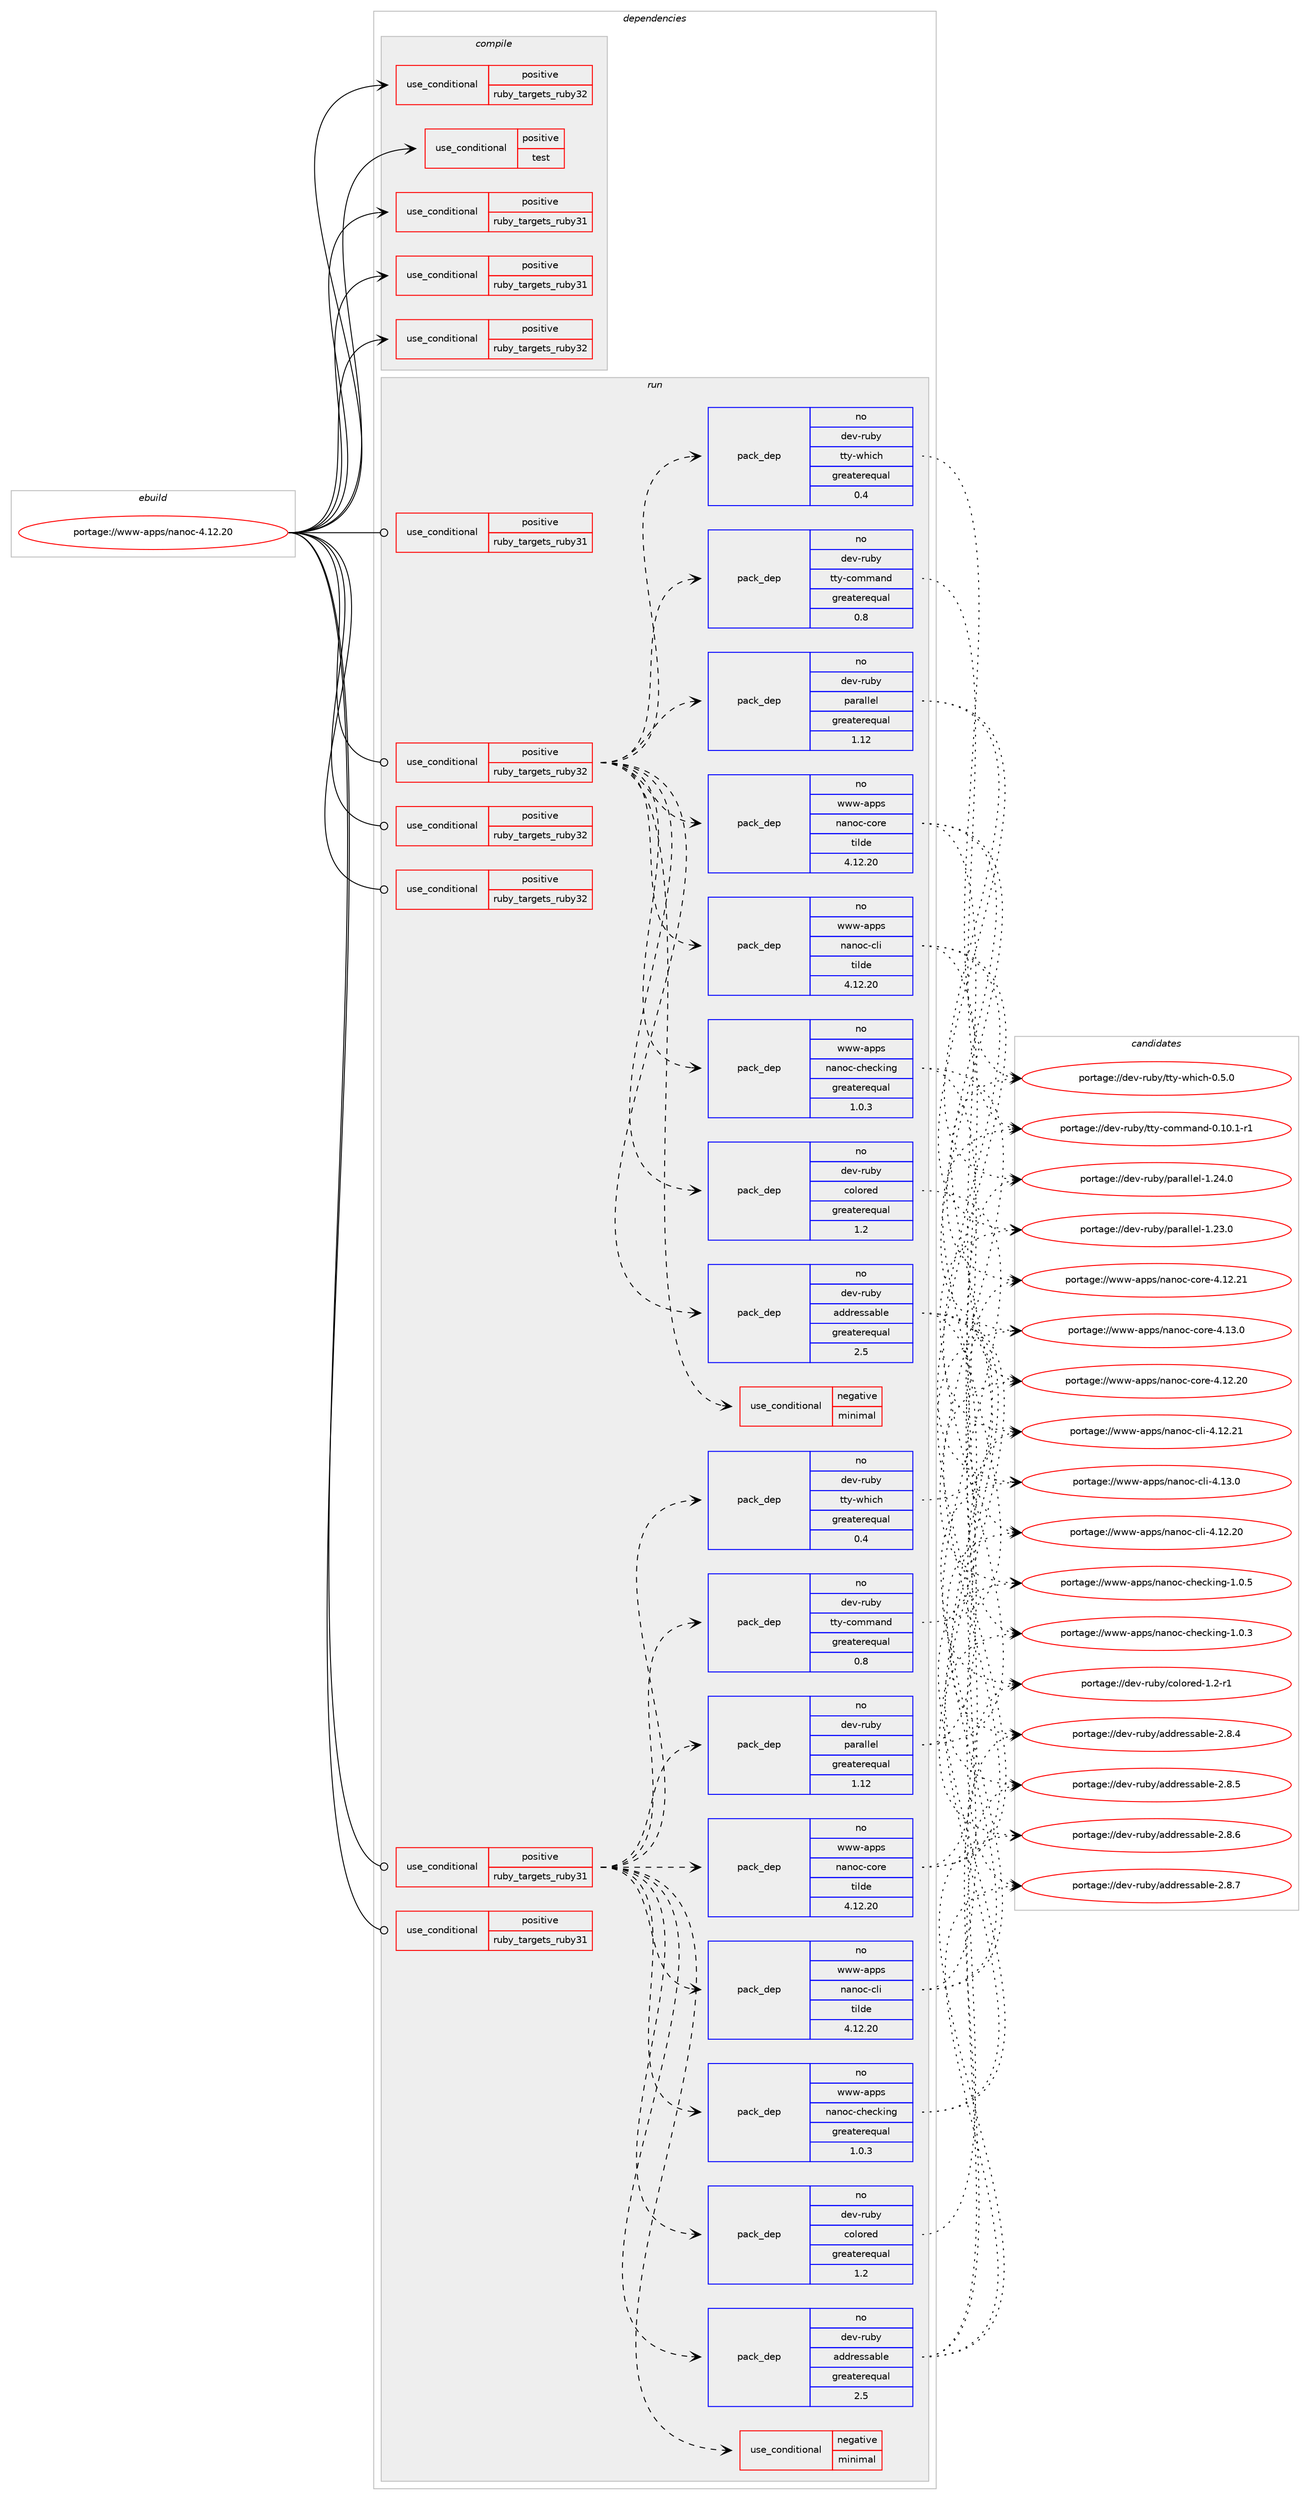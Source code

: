 digraph prolog {

# *************
# Graph options
# *************

newrank=true;
concentrate=true;
compound=true;
graph [rankdir=LR,fontname=Helvetica,fontsize=10,ranksep=1.5];#, ranksep=2.5, nodesep=0.2];
edge  [arrowhead=vee];
node  [fontname=Helvetica,fontsize=10];

# **********
# The ebuild
# **********

subgraph cluster_leftcol {
color=gray;
rank=same;
label=<<i>ebuild</i>>;
id [label="portage://www-apps/nanoc-4.12.20", color=red, width=4, href="../www-apps/nanoc-4.12.20.svg"];
}

# ****************
# The dependencies
# ****************

subgraph cluster_midcol {
color=gray;
label=<<i>dependencies</i>>;
subgraph cluster_compile {
fillcolor="#eeeeee";
style=filled;
label=<<i>compile</i>>;
subgraph cond116215 {
dependency224050 [label=<<TABLE BORDER="0" CELLBORDER="1" CELLSPACING="0" CELLPADDING="4"><TR><TD ROWSPAN="3" CELLPADDING="10">use_conditional</TD></TR><TR><TD>positive</TD></TR><TR><TD>ruby_targets_ruby31</TD></TR></TABLE>>, shape=none, color=red];
# *** BEGIN UNKNOWN DEPENDENCY TYPE (TODO) ***
# dependency224050 -> package_dependency(portage://www-apps/nanoc-4.12.20,install,no,dev-lang,ruby,none,[,,],[slot(3.1)],[])
# *** END UNKNOWN DEPENDENCY TYPE (TODO) ***

}
id:e -> dependency224050:w [weight=20,style="solid",arrowhead="vee"];
subgraph cond116216 {
dependency224051 [label=<<TABLE BORDER="0" CELLBORDER="1" CELLSPACING="0" CELLPADDING="4"><TR><TD ROWSPAN="3" CELLPADDING="10">use_conditional</TD></TR><TR><TD>positive</TD></TR><TR><TD>ruby_targets_ruby31</TD></TR></TABLE>>, shape=none, color=red];
# *** BEGIN UNKNOWN DEPENDENCY TYPE (TODO) ***
# dependency224051 -> package_dependency(portage://www-apps/nanoc-4.12.20,install,no,virtual,rubygems,none,[,,],[],[use(enable(ruby_targets_ruby31),negative)])
# *** END UNKNOWN DEPENDENCY TYPE (TODO) ***

}
id:e -> dependency224051:w [weight=20,style="solid",arrowhead="vee"];
subgraph cond116217 {
dependency224052 [label=<<TABLE BORDER="0" CELLBORDER="1" CELLSPACING="0" CELLPADDING="4"><TR><TD ROWSPAN="3" CELLPADDING="10">use_conditional</TD></TR><TR><TD>positive</TD></TR><TR><TD>ruby_targets_ruby32</TD></TR></TABLE>>, shape=none, color=red];
# *** BEGIN UNKNOWN DEPENDENCY TYPE (TODO) ***
# dependency224052 -> package_dependency(portage://www-apps/nanoc-4.12.20,install,no,dev-lang,ruby,none,[,,],[slot(3.2)],[])
# *** END UNKNOWN DEPENDENCY TYPE (TODO) ***

}
id:e -> dependency224052:w [weight=20,style="solid",arrowhead="vee"];
subgraph cond116218 {
dependency224053 [label=<<TABLE BORDER="0" CELLBORDER="1" CELLSPACING="0" CELLPADDING="4"><TR><TD ROWSPAN="3" CELLPADDING="10">use_conditional</TD></TR><TR><TD>positive</TD></TR><TR><TD>ruby_targets_ruby32</TD></TR></TABLE>>, shape=none, color=red];
# *** BEGIN UNKNOWN DEPENDENCY TYPE (TODO) ***
# dependency224053 -> package_dependency(portage://www-apps/nanoc-4.12.20,install,no,virtual,rubygems,none,[,,],[],[use(enable(ruby_targets_ruby32),negative)])
# *** END UNKNOWN DEPENDENCY TYPE (TODO) ***

}
id:e -> dependency224053:w [weight=20,style="solid",arrowhead="vee"];
subgraph cond116219 {
dependency224054 [label=<<TABLE BORDER="0" CELLBORDER="1" CELLSPACING="0" CELLPADDING="4"><TR><TD ROWSPAN="3" CELLPADDING="10">use_conditional</TD></TR><TR><TD>positive</TD></TR><TR><TD>test</TD></TR></TABLE>>, shape=none, color=red];
# *** BEGIN UNKNOWN DEPENDENCY TYPE (TODO) ***
# dependency224054 -> package_dependency(portage://www-apps/nanoc-4.12.20,install,no,app-text,asciidoc,none,[,,],[],[])
# *** END UNKNOWN DEPENDENCY TYPE (TODO) ***

# *** BEGIN UNKNOWN DEPENDENCY TYPE (TODO) ***
# dependency224054 -> package_dependency(portage://www-apps/nanoc-4.12.20,install,no,app-text,highlight,none,[,,],[],[])
# *** END UNKNOWN DEPENDENCY TYPE (TODO) ***

}
id:e -> dependency224054:w [weight=20,style="solid",arrowhead="vee"];
}
subgraph cluster_compileandrun {
fillcolor="#eeeeee";
style=filled;
label=<<i>compile and run</i>>;
}
subgraph cluster_run {
fillcolor="#eeeeee";
style=filled;
label=<<i>run</i>>;
subgraph cond116220 {
dependency224055 [label=<<TABLE BORDER="0" CELLBORDER="1" CELLSPACING="0" CELLPADDING="4"><TR><TD ROWSPAN="3" CELLPADDING="10">use_conditional</TD></TR><TR><TD>positive</TD></TR><TR><TD>ruby_targets_ruby31</TD></TR></TABLE>>, shape=none, color=red];
subgraph cond116221 {
dependency224056 [label=<<TABLE BORDER="0" CELLBORDER="1" CELLSPACING="0" CELLPADDING="4"><TR><TD ROWSPAN="3" CELLPADDING="10">use_conditional</TD></TR><TR><TD>negative</TD></TR><TR><TD>minimal</TD></TR></TABLE>>, shape=none, color=red];
# *** BEGIN UNKNOWN DEPENDENCY TYPE (TODO) ***
# dependency224056 -> package_dependency(portage://www-apps/nanoc-4.12.20,run,no,dev-ruby,mime-types,none,[,,],any_different_slot,[use(enable(ruby_targets_ruby31),negative)])
# *** END UNKNOWN DEPENDENCY TYPE (TODO) ***

# *** BEGIN UNKNOWN DEPENDENCY TYPE (TODO) ***
# dependency224056 -> package_dependency(portage://www-apps/nanoc-4.12.20,run,no,dev-ruby,rack,none,[,,],any_different_slot,[use(enable(ruby_targets_ruby31),negative)])
# *** END UNKNOWN DEPENDENCY TYPE (TODO) ***

# *** BEGIN UNKNOWN DEPENDENCY TYPE (TODO) ***
# dependency224056 -> package_dependency(portage://www-apps/nanoc-4.12.20,run,no,www-servers,adsf,none,[,,],[],[use(enable(ruby_targets_ruby31),negative)])
# *** END UNKNOWN DEPENDENCY TYPE (TODO) ***

}
dependency224055:e -> dependency224056:w [weight=20,style="dashed",arrowhead="vee"];
subgraph pack104622 {
dependency224057 [label=<<TABLE BORDER="0" CELLBORDER="1" CELLSPACING="0" CELLPADDING="4" WIDTH="220"><TR><TD ROWSPAN="6" CELLPADDING="30">pack_dep</TD></TR><TR><TD WIDTH="110">no</TD></TR><TR><TD>dev-ruby</TD></TR><TR><TD>addressable</TD></TR><TR><TD>greaterequal</TD></TR><TR><TD>2.5</TD></TR></TABLE>>, shape=none, color=blue];
}
dependency224055:e -> dependency224057:w [weight=20,style="dashed",arrowhead="vee"];
subgraph pack104623 {
dependency224058 [label=<<TABLE BORDER="0" CELLBORDER="1" CELLSPACING="0" CELLPADDING="4" WIDTH="220"><TR><TD ROWSPAN="6" CELLPADDING="30">pack_dep</TD></TR><TR><TD WIDTH="110">no</TD></TR><TR><TD>dev-ruby</TD></TR><TR><TD>colored</TD></TR><TR><TD>greaterequal</TD></TR><TR><TD>1.2</TD></TR></TABLE>>, shape=none, color=blue];
}
dependency224055:e -> dependency224058:w [weight=20,style="dashed",arrowhead="vee"];
subgraph pack104624 {
dependency224059 [label=<<TABLE BORDER="0" CELLBORDER="1" CELLSPACING="0" CELLPADDING="4" WIDTH="220"><TR><TD ROWSPAN="6" CELLPADDING="30">pack_dep</TD></TR><TR><TD WIDTH="110">no</TD></TR><TR><TD>www-apps</TD></TR><TR><TD>nanoc-checking</TD></TR><TR><TD>greaterequal</TD></TR><TR><TD>1.0.3</TD></TR></TABLE>>, shape=none, color=blue];
}
dependency224055:e -> dependency224059:w [weight=20,style="dashed",arrowhead="vee"];
subgraph pack104625 {
dependency224060 [label=<<TABLE BORDER="0" CELLBORDER="1" CELLSPACING="0" CELLPADDING="4" WIDTH="220"><TR><TD ROWSPAN="6" CELLPADDING="30">pack_dep</TD></TR><TR><TD WIDTH="110">no</TD></TR><TR><TD>www-apps</TD></TR><TR><TD>nanoc-cli</TD></TR><TR><TD>tilde</TD></TR><TR><TD>4.12.20</TD></TR></TABLE>>, shape=none, color=blue];
}
dependency224055:e -> dependency224060:w [weight=20,style="dashed",arrowhead="vee"];
subgraph pack104626 {
dependency224061 [label=<<TABLE BORDER="0" CELLBORDER="1" CELLSPACING="0" CELLPADDING="4" WIDTH="220"><TR><TD ROWSPAN="6" CELLPADDING="30">pack_dep</TD></TR><TR><TD WIDTH="110">no</TD></TR><TR><TD>www-apps</TD></TR><TR><TD>nanoc-core</TD></TR><TR><TD>tilde</TD></TR><TR><TD>4.12.20</TD></TR></TABLE>>, shape=none, color=blue];
}
dependency224055:e -> dependency224061:w [weight=20,style="dashed",arrowhead="vee"];
# *** BEGIN UNKNOWN DEPENDENCY TYPE (TODO) ***
# dependency224055 -> package_dependency(portage://www-apps/nanoc-4.12.20,run,no,www-apps,nanoc-deploying,none,[,,],[slot(1)],[use(enable(ruby_targets_ruby31),negative)])
# *** END UNKNOWN DEPENDENCY TYPE (TODO) ***

subgraph pack104627 {
dependency224062 [label=<<TABLE BORDER="0" CELLBORDER="1" CELLSPACING="0" CELLPADDING="4" WIDTH="220"><TR><TD ROWSPAN="6" CELLPADDING="30">pack_dep</TD></TR><TR><TD WIDTH="110">no</TD></TR><TR><TD>dev-ruby</TD></TR><TR><TD>parallel</TD></TR><TR><TD>greaterequal</TD></TR><TR><TD>1.12</TD></TR></TABLE>>, shape=none, color=blue];
}
dependency224055:e -> dependency224062:w [weight=20,style="dashed",arrowhead="vee"];
subgraph pack104628 {
dependency224063 [label=<<TABLE BORDER="0" CELLBORDER="1" CELLSPACING="0" CELLPADDING="4" WIDTH="220"><TR><TD ROWSPAN="6" CELLPADDING="30">pack_dep</TD></TR><TR><TD WIDTH="110">no</TD></TR><TR><TD>dev-ruby</TD></TR><TR><TD>tty-command</TD></TR><TR><TD>greaterequal</TD></TR><TR><TD>0.8</TD></TR></TABLE>>, shape=none, color=blue];
}
dependency224055:e -> dependency224063:w [weight=20,style="dashed",arrowhead="vee"];
subgraph pack104629 {
dependency224064 [label=<<TABLE BORDER="0" CELLBORDER="1" CELLSPACING="0" CELLPADDING="4" WIDTH="220"><TR><TD ROWSPAN="6" CELLPADDING="30">pack_dep</TD></TR><TR><TD WIDTH="110">no</TD></TR><TR><TD>dev-ruby</TD></TR><TR><TD>tty-which</TD></TR><TR><TD>greaterequal</TD></TR><TR><TD>0.4</TD></TR></TABLE>>, shape=none, color=blue];
}
dependency224055:e -> dependency224064:w [weight=20,style="dashed",arrowhead="vee"];
}
id:e -> dependency224055:w [weight=20,style="solid",arrowhead="odot"];
subgraph cond116222 {
dependency224065 [label=<<TABLE BORDER="0" CELLBORDER="1" CELLSPACING="0" CELLPADDING="4"><TR><TD ROWSPAN="3" CELLPADDING="10">use_conditional</TD></TR><TR><TD>positive</TD></TR><TR><TD>ruby_targets_ruby31</TD></TR></TABLE>>, shape=none, color=red];
# *** BEGIN UNKNOWN DEPENDENCY TYPE (TODO) ***
# dependency224065 -> package_dependency(portage://www-apps/nanoc-4.12.20,run,no,dev-lang,ruby,none,[,,],[slot(3.1)],[])
# *** END UNKNOWN DEPENDENCY TYPE (TODO) ***

}
id:e -> dependency224065:w [weight=20,style="solid",arrowhead="odot"];
subgraph cond116223 {
dependency224066 [label=<<TABLE BORDER="0" CELLBORDER="1" CELLSPACING="0" CELLPADDING="4"><TR><TD ROWSPAN="3" CELLPADDING="10">use_conditional</TD></TR><TR><TD>positive</TD></TR><TR><TD>ruby_targets_ruby31</TD></TR></TABLE>>, shape=none, color=red];
# *** BEGIN UNKNOWN DEPENDENCY TYPE (TODO) ***
# dependency224066 -> package_dependency(portage://www-apps/nanoc-4.12.20,run,no,virtual,rubygems,none,[,,],[],[use(enable(ruby_targets_ruby31),negative)])
# *** END UNKNOWN DEPENDENCY TYPE (TODO) ***

}
id:e -> dependency224066:w [weight=20,style="solid",arrowhead="odot"];
subgraph cond116224 {
dependency224067 [label=<<TABLE BORDER="0" CELLBORDER="1" CELLSPACING="0" CELLPADDING="4"><TR><TD ROWSPAN="3" CELLPADDING="10">use_conditional</TD></TR><TR><TD>positive</TD></TR><TR><TD>ruby_targets_ruby32</TD></TR></TABLE>>, shape=none, color=red];
subgraph cond116225 {
dependency224068 [label=<<TABLE BORDER="0" CELLBORDER="1" CELLSPACING="0" CELLPADDING="4"><TR><TD ROWSPAN="3" CELLPADDING="10">use_conditional</TD></TR><TR><TD>negative</TD></TR><TR><TD>minimal</TD></TR></TABLE>>, shape=none, color=red];
# *** BEGIN UNKNOWN DEPENDENCY TYPE (TODO) ***
# dependency224068 -> package_dependency(portage://www-apps/nanoc-4.12.20,run,no,dev-ruby,mime-types,none,[,,],any_different_slot,[use(enable(ruby_targets_ruby32),negative)])
# *** END UNKNOWN DEPENDENCY TYPE (TODO) ***

# *** BEGIN UNKNOWN DEPENDENCY TYPE (TODO) ***
# dependency224068 -> package_dependency(portage://www-apps/nanoc-4.12.20,run,no,dev-ruby,rack,none,[,,],any_different_slot,[use(enable(ruby_targets_ruby32),negative)])
# *** END UNKNOWN DEPENDENCY TYPE (TODO) ***

# *** BEGIN UNKNOWN DEPENDENCY TYPE (TODO) ***
# dependency224068 -> package_dependency(portage://www-apps/nanoc-4.12.20,run,no,www-servers,adsf,none,[,,],[],[use(enable(ruby_targets_ruby32),negative)])
# *** END UNKNOWN DEPENDENCY TYPE (TODO) ***

}
dependency224067:e -> dependency224068:w [weight=20,style="dashed",arrowhead="vee"];
subgraph pack104630 {
dependency224069 [label=<<TABLE BORDER="0" CELLBORDER="1" CELLSPACING="0" CELLPADDING="4" WIDTH="220"><TR><TD ROWSPAN="6" CELLPADDING="30">pack_dep</TD></TR><TR><TD WIDTH="110">no</TD></TR><TR><TD>dev-ruby</TD></TR><TR><TD>addressable</TD></TR><TR><TD>greaterequal</TD></TR><TR><TD>2.5</TD></TR></TABLE>>, shape=none, color=blue];
}
dependency224067:e -> dependency224069:w [weight=20,style="dashed",arrowhead="vee"];
subgraph pack104631 {
dependency224070 [label=<<TABLE BORDER="0" CELLBORDER="1" CELLSPACING="0" CELLPADDING="4" WIDTH="220"><TR><TD ROWSPAN="6" CELLPADDING="30">pack_dep</TD></TR><TR><TD WIDTH="110">no</TD></TR><TR><TD>dev-ruby</TD></TR><TR><TD>colored</TD></TR><TR><TD>greaterequal</TD></TR><TR><TD>1.2</TD></TR></TABLE>>, shape=none, color=blue];
}
dependency224067:e -> dependency224070:w [weight=20,style="dashed",arrowhead="vee"];
subgraph pack104632 {
dependency224071 [label=<<TABLE BORDER="0" CELLBORDER="1" CELLSPACING="0" CELLPADDING="4" WIDTH="220"><TR><TD ROWSPAN="6" CELLPADDING="30">pack_dep</TD></TR><TR><TD WIDTH="110">no</TD></TR><TR><TD>www-apps</TD></TR><TR><TD>nanoc-checking</TD></TR><TR><TD>greaterequal</TD></TR><TR><TD>1.0.3</TD></TR></TABLE>>, shape=none, color=blue];
}
dependency224067:e -> dependency224071:w [weight=20,style="dashed",arrowhead="vee"];
subgraph pack104633 {
dependency224072 [label=<<TABLE BORDER="0" CELLBORDER="1" CELLSPACING="0" CELLPADDING="4" WIDTH="220"><TR><TD ROWSPAN="6" CELLPADDING="30">pack_dep</TD></TR><TR><TD WIDTH="110">no</TD></TR><TR><TD>www-apps</TD></TR><TR><TD>nanoc-cli</TD></TR><TR><TD>tilde</TD></TR><TR><TD>4.12.20</TD></TR></TABLE>>, shape=none, color=blue];
}
dependency224067:e -> dependency224072:w [weight=20,style="dashed",arrowhead="vee"];
subgraph pack104634 {
dependency224073 [label=<<TABLE BORDER="0" CELLBORDER="1" CELLSPACING="0" CELLPADDING="4" WIDTH="220"><TR><TD ROWSPAN="6" CELLPADDING="30">pack_dep</TD></TR><TR><TD WIDTH="110">no</TD></TR><TR><TD>www-apps</TD></TR><TR><TD>nanoc-core</TD></TR><TR><TD>tilde</TD></TR><TR><TD>4.12.20</TD></TR></TABLE>>, shape=none, color=blue];
}
dependency224067:e -> dependency224073:w [weight=20,style="dashed",arrowhead="vee"];
# *** BEGIN UNKNOWN DEPENDENCY TYPE (TODO) ***
# dependency224067 -> package_dependency(portage://www-apps/nanoc-4.12.20,run,no,www-apps,nanoc-deploying,none,[,,],[slot(1)],[use(enable(ruby_targets_ruby32),negative)])
# *** END UNKNOWN DEPENDENCY TYPE (TODO) ***

subgraph pack104635 {
dependency224074 [label=<<TABLE BORDER="0" CELLBORDER="1" CELLSPACING="0" CELLPADDING="4" WIDTH="220"><TR><TD ROWSPAN="6" CELLPADDING="30">pack_dep</TD></TR><TR><TD WIDTH="110">no</TD></TR><TR><TD>dev-ruby</TD></TR><TR><TD>parallel</TD></TR><TR><TD>greaterequal</TD></TR><TR><TD>1.12</TD></TR></TABLE>>, shape=none, color=blue];
}
dependency224067:e -> dependency224074:w [weight=20,style="dashed",arrowhead="vee"];
subgraph pack104636 {
dependency224075 [label=<<TABLE BORDER="0" CELLBORDER="1" CELLSPACING="0" CELLPADDING="4" WIDTH="220"><TR><TD ROWSPAN="6" CELLPADDING="30">pack_dep</TD></TR><TR><TD WIDTH="110">no</TD></TR><TR><TD>dev-ruby</TD></TR><TR><TD>tty-command</TD></TR><TR><TD>greaterequal</TD></TR><TR><TD>0.8</TD></TR></TABLE>>, shape=none, color=blue];
}
dependency224067:e -> dependency224075:w [weight=20,style="dashed",arrowhead="vee"];
subgraph pack104637 {
dependency224076 [label=<<TABLE BORDER="0" CELLBORDER="1" CELLSPACING="0" CELLPADDING="4" WIDTH="220"><TR><TD ROWSPAN="6" CELLPADDING="30">pack_dep</TD></TR><TR><TD WIDTH="110">no</TD></TR><TR><TD>dev-ruby</TD></TR><TR><TD>tty-which</TD></TR><TR><TD>greaterequal</TD></TR><TR><TD>0.4</TD></TR></TABLE>>, shape=none, color=blue];
}
dependency224067:e -> dependency224076:w [weight=20,style="dashed",arrowhead="vee"];
}
id:e -> dependency224067:w [weight=20,style="solid",arrowhead="odot"];
subgraph cond116226 {
dependency224077 [label=<<TABLE BORDER="0" CELLBORDER="1" CELLSPACING="0" CELLPADDING="4"><TR><TD ROWSPAN="3" CELLPADDING="10">use_conditional</TD></TR><TR><TD>positive</TD></TR><TR><TD>ruby_targets_ruby32</TD></TR></TABLE>>, shape=none, color=red];
# *** BEGIN UNKNOWN DEPENDENCY TYPE (TODO) ***
# dependency224077 -> package_dependency(portage://www-apps/nanoc-4.12.20,run,no,dev-lang,ruby,none,[,,],[slot(3.2)],[])
# *** END UNKNOWN DEPENDENCY TYPE (TODO) ***

}
id:e -> dependency224077:w [weight=20,style="solid",arrowhead="odot"];
subgraph cond116227 {
dependency224078 [label=<<TABLE BORDER="0" CELLBORDER="1" CELLSPACING="0" CELLPADDING="4"><TR><TD ROWSPAN="3" CELLPADDING="10">use_conditional</TD></TR><TR><TD>positive</TD></TR><TR><TD>ruby_targets_ruby32</TD></TR></TABLE>>, shape=none, color=red];
# *** BEGIN UNKNOWN DEPENDENCY TYPE (TODO) ***
# dependency224078 -> package_dependency(portage://www-apps/nanoc-4.12.20,run,no,virtual,rubygems,none,[,,],[],[use(enable(ruby_targets_ruby32),negative)])
# *** END UNKNOWN DEPENDENCY TYPE (TODO) ***

}
id:e -> dependency224078:w [weight=20,style="solid",arrowhead="odot"];
}
}

# **************
# The candidates
# **************

subgraph cluster_choices {
rank=same;
color=gray;
label=<<i>candidates</i>>;

subgraph choice104622 {
color=black;
nodesep=1;
choice100101118451141179812147971001001141011151159798108101455046564652 [label="portage://dev-ruby/addressable-2.8.4", color=red, width=4,href="../dev-ruby/addressable-2.8.4.svg"];
choice100101118451141179812147971001001141011151159798108101455046564653 [label="portage://dev-ruby/addressable-2.8.5", color=red, width=4,href="../dev-ruby/addressable-2.8.5.svg"];
choice100101118451141179812147971001001141011151159798108101455046564654 [label="portage://dev-ruby/addressable-2.8.6", color=red, width=4,href="../dev-ruby/addressable-2.8.6.svg"];
choice100101118451141179812147971001001141011151159798108101455046564655 [label="portage://dev-ruby/addressable-2.8.7", color=red, width=4,href="../dev-ruby/addressable-2.8.7.svg"];
dependency224057:e -> choice100101118451141179812147971001001141011151159798108101455046564652:w [style=dotted,weight="100"];
dependency224057:e -> choice100101118451141179812147971001001141011151159798108101455046564653:w [style=dotted,weight="100"];
dependency224057:e -> choice100101118451141179812147971001001141011151159798108101455046564654:w [style=dotted,weight="100"];
dependency224057:e -> choice100101118451141179812147971001001141011151159798108101455046564655:w [style=dotted,weight="100"];
}
subgraph choice104623 {
color=black;
nodesep=1;
choice10010111845114117981214799111108111114101100454946504511449 [label="portage://dev-ruby/colored-1.2-r1", color=red, width=4,href="../dev-ruby/colored-1.2-r1.svg"];
dependency224058:e -> choice10010111845114117981214799111108111114101100454946504511449:w [style=dotted,weight="100"];
}
subgraph choice104624 {
color=black;
nodesep=1;
choice1191191194597112112115471109711011199459910410199107105110103454946484651 [label="portage://www-apps/nanoc-checking-1.0.3", color=red, width=4,href="../www-apps/nanoc-checking-1.0.3.svg"];
choice1191191194597112112115471109711011199459910410199107105110103454946484653 [label="portage://www-apps/nanoc-checking-1.0.5", color=red, width=4,href="../www-apps/nanoc-checking-1.0.5.svg"];
dependency224059:e -> choice1191191194597112112115471109711011199459910410199107105110103454946484651:w [style=dotted,weight="100"];
dependency224059:e -> choice1191191194597112112115471109711011199459910410199107105110103454946484653:w [style=dotted,weight="100"];
}
subgraph choice104625 {
color=black;
nodesep=1;
choice119119119459711211211547110971101119945991081054552464950465048 [label="portage://www-apps/nanoc-cli-4.12.20", color=red, width=4,href="../www-apps/nanoc-cli-4.12.20.svg"];
choice119119119459711211211547110971101119945991081054552464950465049 [label="portage://www-apps/nanoc-cli-4.12.21", color=red, width=4,href="../www-apps/nanoc-cli-4.12.21.svg"];
choice1191191194597112112115471109711011199459910810545524649514648 [label="portage://www-apps/nanoc-cli-4.13.0", color=red, width=4,href="../www-apps/nanoc-cli-4.13.0.svg"];
dependency224060:e -> choice119119119459711211211547110971101119945991081054552464950465048:w [style=dotted,weight="100"];
dependency224060:e -> choice119119119459711211211547110971101119945991081054552464950465049:w [style=dotted,weight="100"];
dependency224060:e -> choice1191191194597112112115471109711011199459910810545524649514648:w [style=dotted,weight="100"];
}
subgraph choice104626 {
color=black;
nodesep=1;
choice119119119459711211211547110971101119945991111141014552464950465048 [label="portage://www-apps/nanoc-core-4.12.20", color=red, width=4,href="../www-apps/nanoc-core-4.12.20.svg"];
choice119119119459711211211547110971101119945991111141014552464950465049 [label="portage://www-apps/nanoc-core-4.12.21", color=red, width=4,href="../www-apps/nanoc-core-4.12.21.svg"];
choice1191191194597112112115471109711011199459911111410145524649514648 [label="portage://www-apps/nanoc-core-4.13.0", color=red, width=4,href="../www-apps/nanoc-core-4.13.0.svg"];
dependency224061:e -> choice119119119459711211211547110971101119945991111141014552464950465048:w [style=dotted,weight="100"];
dependency224061:e -> choice119119119459711211211547110971101119945991111141014552464950465049:w [style=dotted,weight="100"];
dependency224061:e -> choice1191191194597112112115471109711011199459911111410145524649514648:w [style=dotted,weight="100"];
}
subgraph choice104627 {
color=black;
nodesep=1;
choice100101118451141179812147112971149710810810110845494650514648 [label="portage://dev-ruby/parallel-1.23.0", color=red, width=4,href="../dev-ruby/parallel-1.23.0.svg"];
choice100101118451141179812147112971149710810810110845494650524648 [label="portage://dev-ruby/parallel-1.24.0", color=red, width=4,href="../dev-ruby/parallel-1.24.0.svg"];
dependency224062:e -> choice100101118451141179812147112971149710810810110845494650514648:w [style=dotted,weight="100"];
dependency224062:e -> choice100101118451141179812147112971149710810810110845494650524648:w [style=dotted,weight="100"];
}
subgraph choice104628 {
color=black;
nodesep=1;
choice100101118451141179812147116116121459911110910997110100454846494846494511449 [label="portage://dev-ruby/tty-command-0.10.1-r1", color=red, width=4,href="../dev-ruby/tty-command-0.10.1-r1.svg"];
dependency224063:e -> choice100101118451141179812147116116121459911110910997110100454846494846494511449:w [style=dotted,weight="100"];
}
subgraph choice104629 {
color=black;
nodesep=1;
choice1001011184511411798121471161161214511910410599104454846534648 [label="portage://dev-ruby/tty-which-0.5.0", color=red, width=4,href="../dev-ruby/tty-which-0.5.0.svg"];
dependency224064:e -> choice1001011184511411798121471161161214511910410599104454846534648:w [style=dotted,weight="100"];
}
subgraph choice104630 {
color=black;
nodesep=1;
choice100101118451141179812147971001001141011151159798108101455046564652 [label="portage://dev-ruby/addressable-2.8.4", color=red, width=4,href="../dev-ruby/addressable-2.8.4.svg"];
choice100101118451141179812147971001001141011151159798108101455046564653 [label="portage://dev-ruby/addressable-2.8.5", color=red, width=4,href="../dev-ruby/addressable-2.8.5.svg"];
choice100101118451141179812147971001001141011151159798108101455046564654 [label="portage://dev-ruby/addressable-2.8.6", color=red, width=4,href="../dev-ruby/addressable-2.8.6.svg"];
choice100101118451141179812147971001001141011151159798108101455046564655 [label="portage://dev-ruby/addressable-2.8.7", color=red, width=4,href="../dev-ruby/addressable-2.8.7.svg"];
dependency224069:e -> choice100101118451141179812147971001001141011151159798108101455046564652:w [style=dotted,weight="100"];
dependency224069:e -> choice100101118451141179812147971001001141011151159798108101455046564653:w [style=dotted,weight="100"];
dependency224069:e -> choice100101118451141179812147971001001141011151159798108101455046564654:w [style=dotted,weight="100"];
dependency224069:e -> choice100101118451141179812147971001001141011151159798108101455046564655:w [style=dotted,weight="100"];
}
subgraph choice104631 {
color=black;
nodesep=1;
choice10010111845114117981214799111108111114101100454946504511449 [label="portage://dev-ruby/colored-1.2-r1", color=red, width=4,href="../dev-ruby/colored-1.2-r1.svg"];
dependency224070:e -> choice10010111845114117981214799111108111114101100454946504511449:w [style=dotted,weight="100"];
}
subgraph choice104632 {
color=black;
nodesep=1;
choice1191191194597112112115471109711011199459910410199107105110103454946484651 [label="portage://www-apps/nanoc-checking-1.0.3", color=red, width=4,href="../www-apps/nanoc-checking-1.0.3.svg"];
choice1191191194597112112115471109711011199459910410199107105110103454946484653 [label="portage://www-apps/nanoc-checking-1.0.5", color=red, width=4,href="../www-apps/nanoc-checking-1.0.5.svg"];
dependency224071:e -> choice1191191194597112112115471109711011199459910410199107105110103454946484651:w [style=dotted,weight="100"];
dependency224071:e -> choice1191191194597112112115471109711011199459910410199107105110103454946484653:w [style=dotted,weight="100"];
}
subgraph choice104633 {
color=black;
nodesep=1;
choice119119119459711211211547110971101119945991081054552464950465048 [label="portage://www-apps/nanoc-cli-4.12.20", color=red, width=4,href="../www-apps/nanoc-cli-4.12.20.svg"];
choice119119119459711211211547110971101119945991081054552464950465049 [label="portage://www-apps/nanoc-cli-4.12.21", color=red, width=4,href="../www-apps/nanoc-cli-4.12.21.svg"];
choice1191191194597112112115471109711011199459910810545524649514648 [label="portage://www-apps/nanoc-cli-4.13.0", color=red, width=4,href="../www-apps/nanoc-cli-4.13.0.svg"];
dependency224072:e -> choice119119119459711211211547110971101119945991081054552464950465048:w [style=dotted,weight="100"];
dependency224072:e -> choice119119119459711211211547110971101119945991081054552464950465049:w [style=dotted,weight="100"];
dependency224072:e -> choice1191191194597112112115471109711011199459910810545524649514648:w [style=dotted,weight="100"];
}
subgraph choice104634 {
color=black;
nodesep=1;
choice119119119459711211211547110971101119945991111141014552464950465048 [label="portage://www-apps/nanoc-core-4.12.20", color=red, width=4,href="../www-apps/nanoc-core-4.12.20.svg"];
choice119119119459711211211547110971101119945991111141014552464950465049 [label="portage://www-apps/nanoc-core-4.12.21", color=red, width=4,href="../www-apps/nanoc-core-4.12.21.svg"];
choice1191191194597112112115471109711011199459911111410145524649514648 [label="portage://www-apps/nanoc-core-4.13.0", color=red, width=4,href="../www-apps/nanoc-core-4.13.0.svg"];
dependency224073:e -> choice119119119459711211211547110971101119945991111141014552464950465048:w [style=dotted,weight="100"];
dependency224073:e -> choice119119119459711211211547110971101119945991111141014552464950465049:w [style=dotted,weight="100"];
dependency224073:e -> choice1191191194597112112115471109711011199459911111410145524649514648:w [style=dotted,weight="100"];
}
subgraph choice104635 {
color=black;
nodesep=1;
choice100101118451141179812147112971149710810810110845494650514648 [label="portage://dev-ruby/parallel-1.23.0", color=red, width=4,href="../dev-ruby/parallel-1.23.0.svg"];
choice100101118451141179812147112971149710810810110845494650524648 [label="portage://dev-ruby/parallel-1.24.0", color=red, width=4,href="../dev-ruby/parallel-1.24.0.svg"];
dependency224074:e -> choice100101118451141179812147112971149710810810110845494650514648:w [style=dotted,weight="100"];
dependency224074:e -> choice100101118451141179812147112971149710810810110845494650524648:w [style=dotted,weight="100"];
}
subgraph choice104636 {
color=black;
nodesep=1;
choice100101118451141179812147116116121459911110910997110100454846494846494511449 [label="portage://dev-ruby/tty-command-0.10.1-r1", color=red, width=4,href="../dev-ruby/tty-command-0.10.1-r1.svg"];
dependency224075:e -> choice100101118451141179812147116116121459911110910997110100454846494846494511449:w [style=dotted,weight="100"];
}
subgraph choice104637 {
color=black;
nodesep=1;
choice1001011184511411798121471161161214511910410599104454846534648 [label="portage://dev-ruby/tty-which-0.5.0", color=red, width=4,href="../dev-ruby/tty-which-0.5.0.svg"];
dependency224076:e -> choice1001011184511411798121471161161214511910410599104454846534648:w [style=dotted,weight="100"];
}
}

}
